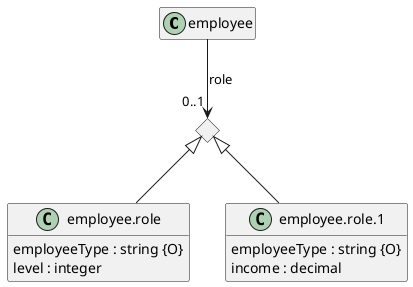 @startuml
hide <<Method>> circle
hide empty methods
hide empty fields
set namespaceSeparator none

class "employee" {
}

diamond anon

"employee" --> "0..1" anon: role



class "employee.role" {
  employeeType : string {O}
  level : integer
}



class "employee.role.1" {
  employeeType : string {O}
  income : decimal
}

anon <|-- "employee.role"

anon <|-- "employee.role.1"

@enduml